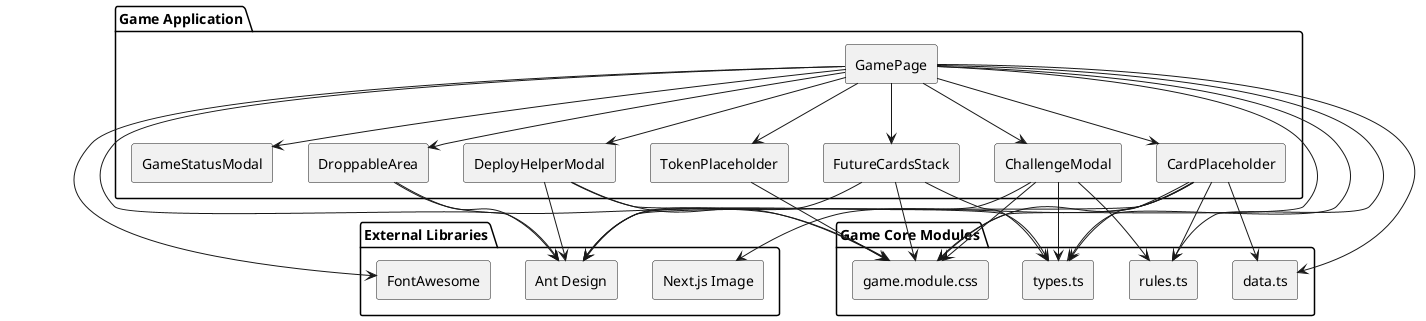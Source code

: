 @startuml
skinparam componentStyle rectangle

package "Game Application" {
  component "GamePage" as GamePage
  component "CardPlaceholder" as CardPlaceholder
  component "DeployHelperModal" as DeployHelperModal
  component "ChallengeModal" as ChallengeModal
  component "FutureCardsStack" as FutureCardsStack
  component "DroppableArea" as DroppableArea
  component "GameStatusModal" as GameStatusModal
  component "TokenPlaceholder" as TokenPlaceholder

  GamePage --> CardPlaceholder
  GamePage --> DeployHelperModal
  GamePage --> ChallengeModal
  GamePage --> FutureCardsStack
  GamePage --> DroppableArea
  GamePage --> GameStatusModal
  GamePage --> TokenPlaceholder
}

package "External Libraries" {
  component "Ant Design" as Antd
  component "Next.js Image" as NextImage
  component "FontAwesome" as FontAwesome
}

package "Game Core Modules" {
  component "types.ts" as GameTypes
  component "rules.ts" as GameRules
  component "data.ts" as GameData
  component "game.module.css" as GameStyles
}

GamePage --> Antd
GamePage --> FontAwesome
CardPlaceholder --> Antd
CardPlaceholder --> NextImage
DeployHelperModal --> Antd
ChallengeModal --> Antd
FutureCardsStack --> Antd
DroppableArea --> Antd

GamePage --> GameTypes
GamePage --> GameRules
GamePage --> GameData
GamePage --> GameStyles

CardPlaceholder --> GameTypes
CardPlaceholder --> GameRules
CardPlaceholder --> GameData
CardPlaceholder --> GameStyles

DeployHelperModal --> GameTypes
DeployHelperModal --> GameStyles

ChallengeModal --> GameTypes
ChallengeModal --> GameRules
ChallengeModal --> GameStyles

FutureCardsStack --> GameTypes
FutureCardsStack --> GameStyles

DroppableArea --> GameStyles

TokenPlaceholder --> GameStyles

@enduml